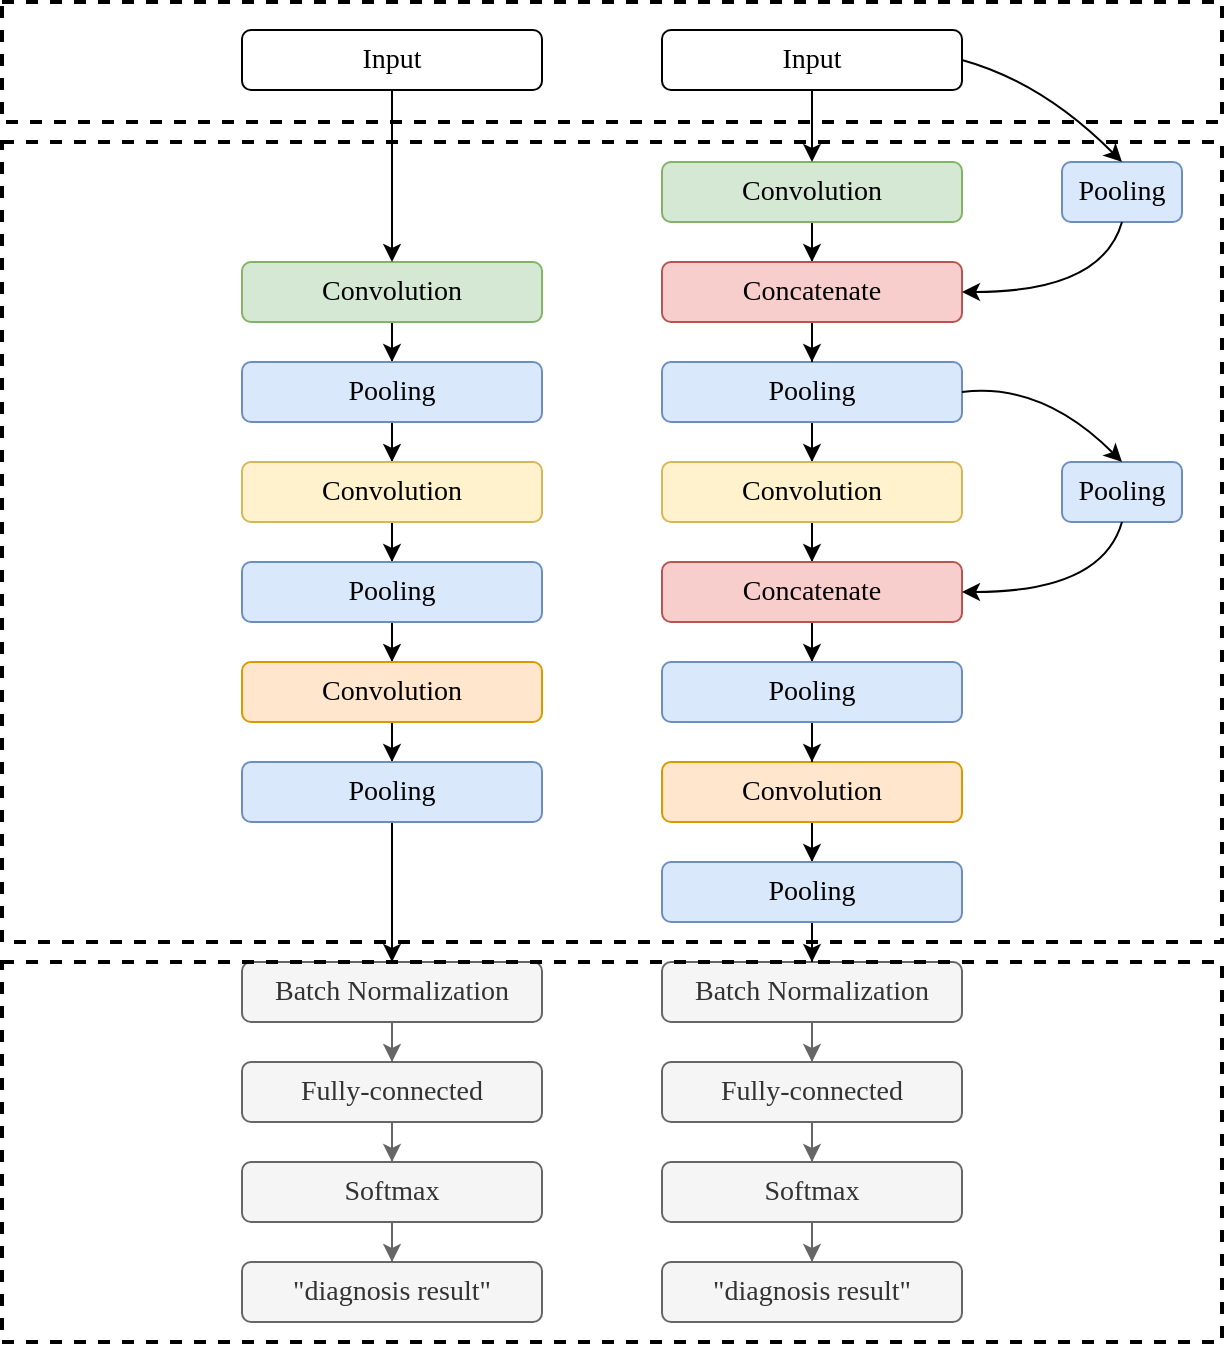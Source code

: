 <mxfile version="14.6.3" type="github">
  <diagram id="G1ueufbk49I8TSUFnGD2" name="Page-1">
    <mxGraphModel dx="1483" dy="703" grid="1" gridSize="10" guides="1" tooltips="1" connect="1" arrows="1" fold="1" page="1" pageScale="1" pageWidth="827" pageHeight="1169" math="0" shadow="0">
      <root>
        <mxCell id="0" />
        <mxCell id="1" parent="0" />
        <mxCell id="OHX--9mFXbIaixfxGd-B-17" value="" style="group;direction=east;rotation=90;" vertex="1" connectable="0" parent="1">
          <mxGeometry y="350" width="430" height="150" as="geometry" />
        </mxCell>
        <mxCell id="OHX--9mFXbIaixfxGd-B-27" style="edgeStyle=orthogonalEdgeStyle;rounded=0;orthogonalLoop=1;jettySize=auto;html=1;entryX=0.5;entryY=0;entryDx=0;entryDy=0;" edge="1" parent="OHX--9mFXbIaixfxGd-B-17" source="OHX--9mFXbIaixfxGd-B-3" target="OHX--9mFXbIaixfxGd-B-12">
          <mxGeometry relative="1" as="geometry" />
        </mxCell>
        <mxCell id="OHX--9mFXbIaixfxGd-B-3" value="&lt;p class=&quot;MsoNormal&quot;&gt;&lt;span style=&quot;font-family: &amp;#34;times new roman&amp;#34; ; font-size: 10.5pt&quot;&gt;Convolution&lt;/span&gt;&lt;/p&gt;" style="rounded=1;whiteSpace=wrap;html=1;rotation=0;direction=east;fillColor=#d5e8d4;strokeColor=#82b366;" vertex="1" parent="OHX--9mFXbIaixfxGd-B-17">
          <mxGeometry x="140" y="-190" width="150" height="30" as="geometry" />
        </mxCell>
        <mxCell id="OHX--9mFXbIaixfxGd-B-33" style="edgeStyle=orthogonalEdgeStyle;rounded=0;orthogonalLoop=1;jettySize=auto;html=1;entryX=0.5;entryY=0;entryDx=0;entryDy=0;fillColor=#f5f5f5;strokeColor=#666666;" edge="1" parent="OHX--9mFXbIaixfxGd-B-17" source="OHX--9mFXbIaixfxGd-B-8" target="OHX--9mFXbIaixfxGd-B-9">
          <mxGeometry relative="1" as="geometry" />
        </mxCell>
        <mxCell id="OHX--9mFXbIaixfxGd-B-8" value="&lt;p class=&quot;MsoNormal&quot;&gt;&lt;span style=&quot;font-family: &amp;#34;times new roman&amp;#34; ; font-size: 10.5pt&quot;&gt;B&lt;/span&gt;&lt;span style=&quot;font-family: &amp;#34;times new roman&amp;#34; ; font-size: 10.5pt&quot;&gt;atch&lt;/span&gt;&lt;span style=&quot;font-family: &amp;#34;times new roman&amp;#34; ; font-size: 10.5pt&quot;&gt;&amp;nbsp;N&lt;/span&gt;&lt;span style=&quot;font-family: &amp;#34;times new roman&amp;#34; ; font-size: 10.5pt&quot;&gt;ormalization&lt;/span&gt;&lt;/p&gt;" style="rounded=1;whiteSpace=wrap;html=1;rotation=0;direction=east;fillColor=#f5f5f5;strokeColor=#666666;fontColor=#333333;" vertex="1" parent="OHX--9mFXbIaixfxGd-B-17">
          <mxGeometry x="140" y="160" width="150" height="30" as="geometry" />
        </mxCell>
        <mxCell id="OHX--9mFXbIaixfxGd-B-34" style="edgeStyle=orthogonalEdgeStyle;rounded=0;orthogonalLoop=1;jettySize=auto;html=1;entryX=0.5;entryY=0;entryDx=0;entryDy=0;fillColor=#f5f5f5;strokeColor=#666666;" edge="1" parent="OHX--9mFXbIaixfxGd-B-17" source="OHX--9mFXbIaixfxGd-B-9" target="OHX--9mFXbIaixfxGd-B-11">
          <mxGeometry relative="1" as="geometry" />
        </mxCell>
        <mxCell id="OHX--9mFXbIaixfxGd-B-9" value="&lt;p class=&quot;MsoNormal&quot;&gt;&lt;span style=&quot;font-family: &amp;#34;times new roman&amp;#34; ; font-size: 10.5pt&quot;&gt;Fully-connected&lt;/span&gt;&lt;/p&gt;" style="rounded=1;whiteSpace=wrap;html=1;rotation=0;direction=east;fillColor=#f5f5f5;strokeColor=#666666;fontColor=#333333;" vertex="1" parent="OHX--9mFXbIaixfxGd-B-17">
          <mxGeometry x="140" y="210" width="150" height="30" as="geometry" />
        </mxCell>
        <mxCell id="OHX--9mFXbIaixfxGd-B-11" value="&lt;p class=&quot;MsoNormal&quot;&gt;&lt;font face=&quot;times new roman&quot;&gt;&lt;span style=&quot;font-size: 14px&quot;&gt;Softmax&lt;/span&gt;&lt;/font&gt;&lt;/p&gt;" style="rounded=1;whiteSpace=wrap;html=1;rotation=0;direction=east;fillColor=#f5f5f5;strokeColor=#666666;fontColor=#333333;" vertex="1" parent="OHX--9mFXbIaixfxGd-B-17">
          <mxGeometry x="140" y="260" width="150" height="30" as="geometry" />
        </mxCell>
        <mxCell id="OHX--9mFXbIaixfxGd-B-28" style="edgeStyle=orthogonalEdgeStyle;rounded=0;orthogonalLoop=1;jettySize=auto;html=1;" edge="1" parent="OHX--9mFXbIaixfxGd-B-17" source="OHX--9mFXbIaixfxGd-B-12" target="OHX--9mFXbIaixfxGd-B-13">
          <mxGeometry relative="1" as="geometry" />
        </mxCell>
        <mxCell id="OHX--9mFXbIaixfxGd-B-12" value="&lt;p class=&quot;MsoNormal&quot;&gt;&lt;span style=&quot;font-family: &amp;#34;times new roman&amp;#34; ; font-size: 10.5pt&quot;&gt;P&lt;/span&gt;&lt;span style=&quot;font-family: &amp;#34;times new roman&amp;#34; ; font-size: 10.5pt&quot;&gt;ool&lt;/span&gt;&lt;span style=&quot;font-family: &amp;#34;times new roman&amp;#34; ; font-size: 10.5pt&quot;&gt;ing&lt;/span&gt;&lt;/p&gt;" style="rounded=1;whiteSpace=wrap;html=1;rotation=0;direction=east;fillColor=#dae8fc;strokeColor=#6c8ebf;" vertex="1" parent="OHX--9mFXbIaixfxGd-B-17">
          <mxGeometry x="140" y="-140" width="150" height="30" as="geometry" />
        </mxCell>
        <mxCell id="OHX--9mFXbIaixfxGd-B-29" style="edgeStyle=orthogonalEdgeStyle;rounded=0;orthogonalLoop=1;jettySize=auto;html=1;entryX=0.5;entryY=0;entryDx=0;entryDy=0;" edge="1" parent="OHX--9mFXbIaixfxGd-B-17" source="OHX--9mFXbIaixfxGd-B-13" target="OHX--9mFXbIaixfxGd-B-14">
          <mxGeometry relative="1" as="geometry" />
        </mxCell>
        <mxCell id="OHX--9mFXbIaixfxGd-B-13" value="&lt;p class=&quot;MsoNormal&quot;&gt;&lt;span style=&quot;font-family: &amp;#34;times new roman&amp;#34; ; font-size: 10.5pt&quot;&gt;Convolution&lt;/span&gt;&lt;/p&gt;" style="rounded=1;whiteSpace=wrap;html=1;rotation=0;direction=east;fillColor=#fff2cc;strokeColor=#d6b656;" vertex="1" parent="OHX--9mFXbIaixfxGd-B-17">
          <mxGeometry x="140" y="-90" width="150" height="30" as="geometry" />
        </mxCell>
        <mxCell id="OHX--9mFXbIaixfxGd-B-30" style="edgeStyle=orthogonalEdgeStyle;rounded=0;orthogonalLoop=1;jettySize=auto;html=1;entryX=0.5;entryY=0;entryDx=0;entryDy=0;" edge="1" parent="OHX--9mFXbIaixfxGd-B-17" source="OHX--9mFXbIaixfxGd-B-14" target="OHX--9mFXbIaixfxGd-B-15">
          <mxGeometry relative="1" as="geometry" />
        </mxCell>
        <mxCell id="OHX--9mFXbIaixfxGd-B-14" value="&lt;p class=&quot;MsoNormal&quot;&gt;&lt;span style=&quot;font-family: &amp;#34;times new roman&amp;#34; ; font-size: 10.5pt&quot;&gt;P&lt;/span&gt;&lt;span style=&quot;font-family: &amp;#34;times new roman&amp;#34; ; font-size: 10.5pt&quot;&gt;ool&lt;/span&gt;&lt;span style=&quot;font-family: &amp;#34;times new roman&amp;#34; ; font-size: 10.5pt&quot;&gt;ing&lt;/span&gt;&lt;/p&gt;" style="rounded=1;whiteSpace=wrap;html=1;rotation=0;direction=east;fillColor=#dae8fc;strokeColor=#6c8ebf;" vertex="1" parent="OHX--9mFXbIaixfxGd-B-17">
          <mxGeometry x="140" y="-40" width="150" height="30" as="geometry" />
        </mxCell>
        <mxCell id="OHX--9mFXbIaixfxGd-B-31" style="edgeStyle=orthogonalEdgeStyle;rounded=0;orthogonalLoop=1;jettySize=auto;html=1;" edge="1" parent="OHX--9mFXbIaixfxGd-B-17" source="OHX--9mFXbIaixfxGd-B-15" target="OHX--9mFXbIaixfxGd-B-16">
          <mxGeometry relative="1" as="geometry" />
        </mxCell>
        <mxCell id="OHX--9mFXbIaixfxGd-B-15" value="&lt;p class=&quot;MsoNormal&quot;&gt;&lt;span style=&quot;font-family: &amp;#34;times new roman&amp;#34; ; font-size: 10.5pt&quot;&gt;Convolution&lt;/span&gt;&lt;/p&gt;" style="rounded=1;whiteSpace=wrap;html=1;rotation=0;direction=east;fillColor=#ffe6cc;strokeColor=#d79b00;" vertex="1" parent="OHX--9mFXbIaixfxGd-B-17">
          <mxGeometry x="140" y="10" width="150" height="30" as="geometry" />
        </mxCell>
        <mxCell id="OHX--9mFXbIaixfxGd-B-32" style="edgeStyle=orthogonalEdgeStyle;rounded=0;orthogonalLoop=1;jettySize=auto;html=1;entryX=0.5;entryY=0;entryDx=0;entryDy=0;" edge="1" parent="OHX--9mFXbIaixfxGd-B-17" source="OHX--9mFXbIaixfxGd-B-16" target="OHX--9mFXbIaixfxGd-B-8">
          <mxGeometry relative="1" as="geometry" />
        </mxCell>
        <mxCell id="OHX--9mFXbIaixfxGd-B-16" value="&lt;p class=&quot;MsoNormal&quot;&gt;&lt;span style=&quot;font-family: &amp;#34;times new roman&amp;#34; ; font-size: 10.5pt&quot;&gt;P&lt;/span&gt;&lt;span style=&quot;font-family: &amp;#34;times new roman&amp;#34; ; font-size: 10.5pt&quot;&gt;ool&lt;/span&gt;&lt;span style=&quot;font-family: &amp;#34;times new roman&amp;#34; ; font-size: 10.5pt&quot;&gt;ing&lt;/span&gt;&lt;/p&gt;" style="rounded=1;whiteSpace=wrap;html=1;rotation=0;direction=east;fillColor=#dae8fc;strokeColor=#6c8ebf;" vertex="1" parent="OHX--9mFXbIaixfxGd-B-17">
          <mxGeometry x="140" y="60" width="150" height="30" as="geometry" />
        </mxCell>
        <mxCell id="OHX--9mFXbIaixfxGd-B-26" style="edgeStyle=orthogonalEdgeStyle;rounded=0;orthogonalLoop=1;jettySize=auto;html=1;entryX=0.5;entryY=0;entryDx=0;entryDy=0;" edge="1" parent="1" source="OHX--9mFXbIaixfxGd-B-25" target="OHX--9mFXbIaixfxGd-B-3">
          <mxGeometry relative="1" as="geometry" />
        </mxCell>
        <mxCell id="OHX--9mFXbIaixfxGd-B-25" value="&lt;p class=&quot;MsoNormal&quot;&gt;&lt;span style=&quot;font-family: &amp;#34;times new roman&amp;#34; ; font-size: 10.5pt&quot;&gt;Input&lt;/span&gt;&lt;/p&gt;" style="rounded=1;whiteSpace=wrap;html=1;rotation=0;direction=east;" vertex="1" parent="1">
          <mxGeometry x="140" y="44" width="150" height="30" as="geometry" />
        </mxCell>
        <mxCell id="OHX--9mFXbIaixfxGd-B-35" value="&lt;p class=&quot;MsoNormal&quot;&gt;&lt;font face=&quot;times new roman&quot;&gt;&lt;span style=&quot;font-size: 14px&quot;&gt;&quot;diagnosis result&quot;&lt;/span&gt;&lt;/font&gt;&lt;/p&gt;" style="rounded=1;whiteSpace=wrap;html=1;rotation=0;direction=east;fillColor=#f5f5f5;strokeColor=#666666;fontColor=#333333;" vertex="1" parent="1">
          <mxGeometry x="140" y="660" width="150" height="30" as="geometry" />
        </mxCell>
        <mxCell id="OHX--9mFXbIaixfxGd-B-36" style="edgeStyle=orthogonalEdgeStyle;rounded=0;orthogonalLoop=1;jettySize=auto;html=1;fillColor=#f5f5f5;strokeColor=#666666;" edge="1" parent="1" source="OHX--9mFXbIaixfxGd-B-11" target="OHX--9mFXbIaixfxGd-B-35">
          <mxGeometry relative="1" as="geometry" />
        </mxCell>
        <mxCell id="OHX--9mFXbIaixfxGd-B-37" value="" style="group;direction=east;rotation=90;" vertex="1" connectable="0" parent="1">
          <mxGeometry x="210" y="250" width="430" height="150" as="geometry" />
        </mxCell>
        <mxCell id="OHX--9mFXbIaixfxGd-B-66" style="edgeStyle=orthogonalEdgeStyle;rounded=0;orthogonalLoop=1;jettySize=auto;html=1;" edge="1" parent="OHX--9mFXbIaixfxGd-B-37" source="OHX--9mFXbIaixfxGd-B-39" target="OHX--9mFXbIaixfxGd-B-65">
          <mxGeometry relative="1" as="geometry" />
        </mxCell>
        <mxCell id="OHX--9mFXbIaixfxGd-B-39" value="&lt;p class=&quot;MsoNormal&quot;&gt;&lt;span style=&quot;font-family: &amp;#34;times new roman&amp;#34; ; font-size: 10.5pt&quot;&gt;Convolution&lt;/span&gt;&lt;/p&gt;" style="rounded=1;whiteSpace=wrap;html=1;rotation=0;direction=east;fillColor=#d5e8d4;strokeColor=#82b366;" vertex="1" parent="OHX--9mFXbIaixfxGd-B-37">
          <mxGeometry x="140" y="-140" width="150" height="30" as="geometry" />
        </mxCell>
        <mxCell id="OHX--9mFXbIaixfxGd-B-40" style="edgeStyle=orthogonalEdgeStyle;rounded=0;orthogonalLoop=1;jettySize=auto;html=1;entryX=0.5;entryY=0;entryDx=0;entryDy=0;fillColor=#f5f5f5;strokeColor=#666666;" edge="1" parent="OHX--9mFXbIaixfxGd-B-37" source="OHX--9mFXbIaixfxGd-B-41" target="OHX--9mFXbIaixfxGd-B-43">
          <mxGeometry relative="1" as="geometry" />
        </mxCell>
        <mxCell id="OHX--9mFXbIaixfxGd-B-41" value="&lt;p class=&quot;MsoNormal&quot;&gt;&lt;span style=&quot;font-family: &amp;#34;times new roman&amp;#34; ; font-size: 10.5pt&quot;&gt;B&lt;/span&gt;&lt;span style=&quot;font-family: &amp;#34;times new roman&amp;#34; ; font-size: 10.5pt&quot;&gt;atch&lt;/span&gt;&lt;span style=&quot;font-family: &amp;#34;times new roman&amp;#34; ; font-size: 10.5pt&quot;&gt;&amp;nbsp;N&lt;/span&gt;&lt;span style=&quot;font-family: &amp;#34;times new roman&amp;#34; ; font-size: 10.5pt&quot;&gt;ormalization&lt;/span&gt;&lt;/p&gt;" style="rounded=1;whiteSpace=wrap;html=1;rotation=0;direction=east;fillColor=#f5f5f5;strokeColor=#666666;fontColor=#333333;" vertex="1" parent="OHX--9mFXbIaixfxGd-B-37">
          <mxGeometry x="140" y="260" width="150" height="30" as="geometry" />
        </mxCell>
        <mxCell id="OHX--9mFXbIaixfxGd-B-42" style="edgeStyle=orthogonalEdgeStyle;rounded=0;orthogonalLoop=1;jettySize=auto;html=1;entryX=0.5;entryY=0;entryDx=0;entryDy=0;fillColor=#f5f5f5;strokeColor=#666666;" edge="1" parent="OHX--9mFXbIaixfxGd-B-37" source="OHX--9mFXbIaixfxGd-B-43" target="OHX--9mFXbIaixfxGd-B-44">
          <mxGeometry relative="1" as="geometry" />
        </mxCell>
        <mxCell id="OHX--9mFXbIaixfxGd-B-43" value="&lt;p class=&quot;MsoNormal&quot;&gt;&lt;span style=&quot;font-family: &amp;#34;times new roman&amp;#34; ; font-size: 10.5pt&quot;&gt;Fully-connected&lt;/span&gt;&lt;/p&gt;" style="rounded=1;whiteSpace=wrap;html=1;rotation=0;direction=east;fillColor=#f5f5f5;strokeColor=#666666;fontColor=#333333;" vertex="1" parent="OHX--9mFXbIaixfxGd-B-37">
          <mxGeometry x="140" y="310" width="150" height="30" as="geometry" />
        </mxCell>
        <mxCell id="OHX--9mFXbIaixfxGd-B-44" value="&lt;p class=&quot;MsoNormal&quot;&gt;&lt;font face=&quot;times new roman&quot;&gt;&lt;span style=&quot;font-size: 14px&quot;&gt;Softmax&lt;/span&gt;&lt;/font&gt;&lt;/p&gt;" style="rounded=1;whiteSpace=wrap;html=1;rotation=0;direction=east;fillColor=#f5f5f5;strokeColor=#666666;fontColor=#333333;" vertex="1" parent="OHX--9mFXbIaixfxGd-B-37">
          <mxGeometry x="140" y="360" width="150" height="30" as="geometry" />
        </mxCell>
        <mxCell id="OHX--9mFXbIaixfxGd-B-45" style="edgeStyle=orthogonalEdgeStyle;rounded=0;orthogonalLoop=1;jettySize=auto;html=1;" edge="1" parent="OHX--9mFXbIaixfxGd-B-37" source="OHX--9mFXbIaixfxGd-B-46" target="OHX--9mFXbIaixfxGd-B-48">
          <mxGeometry relative="1" as="geometry" />
        </mxCell>
        <mxCell id="OHX--9mFXbIaixfxGd-B-46" value="&lt;p class=&quot;MsoNormal&quot;&gt;&lt;span style=&quot;font-family: &amp;#34;times new roman&amp;#34; ; font-size: 10.5pt&quot;&gt;P&lt;/span&gt;&lt;span style=&quot;font-family: &amp;#34;times new roman&amp;#34; ; font-size: 10.5pt&quot;&gt;ool&lt;/span&gt;&lt;span style=&quot;font-family: &amp;#34;times new roman&amp;#34; ; font-size: 10.5pt&quot;&gt;ing&lt;/span&gt;&lt;/p&gt;" style="rounded=1;whiteSpace=wrap;html=1;rotation=0;direction=east;fillColor=#dae8fc;strokeColor=#6c8ebf;" vertex="1" parent="OHX--9mFXbIaixfxGd-B-37">
          <mxGeometry x="140" y="-40" width="150" height="30" as="geometry" />
        </mxCell>
        <mxCell id="OHX--9mFXbIaixfxGd-B-76" style="edgeStyle=orthogonalEdgeStyle;rounded=0;orthogonalLoop=1;jettySize=auto;html=1;" edge="1" parent="OHX--9mFXbIaixfxGd-B-37" source="OHX--9mFXbIaixfxGd-B-48" target="OHX--9mFXbIaixfxGd-B-50">
          <mxGeometry relative="1" as="geometry" />
        </mxCell>
        <mxCell id="OHX--9mFXbIaixfxGd-B-48" value="&lt;p class=&quot;MsoNormal&quot;&gt;&lt;span style=&quot;font-family: &amp;#34;times new roman&amp;#34; ; font-size: 10.5pt&quot;&gt;Convolution&lt;/span&gt;&lt;/p&gt;" style="rounded=1;whiteSpace=wrap;html=1;rotation=0;direction=east;fillColor=#fff2cc;strokeColor=#d6b656;" vertex="1" parent="OHX--9mFXbIaixfxGd-B-37">
          <mxGeometry x="140" y="10" width="150" height="30" as="geometry" />
        </mxCell>
        <mxCell id="OHX--9mFXbIaixfxGd-B-77" style="edgeStyle=orthogonalEdgeStyle;rounded=0;orthogonalLoop=1;jettySize=auto;html=1;entryX=0.5;entryY=0;entryDx=0;entryDy=0;" edge="1" parent="OHX--9mFXbIaixfxGd-B-37" source="OHX--9mFXbIaixfxGd-B-50" target="OHX--9mFXbIaixfxGd-B-69">
          <mxGeometry relative="1" as="geometry" />
        </mxCell>
        <mxCell id="OHX--9mFXbIaixfxGd-B-50" value="&lt;p class=&quot;MsoNormal&quot;&gt;&lt;span style=&quot;font-family: &amp;#34;times new roman&amp;#34; ; font-size: 14px&quot;&gt;Concatenate&lt;/span&gt;&lt;br&gt;&lt;/p&gt;" style="rounded=1;whiteSpace=wrap;html=1;rotation=0;direction=east;fillColor=#f8cecc;strokeColor=#b85450;" vertex="1" parent="OHX--9mFXbIaixfxGd-B-37">
          <mxGeometry x="140" y="60" width="150" height="30" as="geometry" />
        </mxCell>
        <mxCell id="OHX--9mFXbIaixfxGd-B-51" style="edgeStyle=orthogonalEdgeStyle;rounded=0;orthogonalLoop=1;jettySize=auto;html=1;" edge="1" parent="OHX--9mFXbIaixfxGd-B-37" source="OHX--9mFXbIaixfxGd-B-52" target="OHX--9mFXbIaixfxGd-B-54">
          <mxGeometry relative="1" as="geometry" />
        </mxCell>
        <mxCell id="OHX--9mFXbIaixfxGd-B-52" value="&lt;p class=&quot;MsoNormal&quot;&gt;&lt;span style=&quot;font-family: &amp;#34;times new roman&amp;#34; ; font-size: 10.5pt&quot;&gt;Convolution&lt;/span&gt;&lt;/p&gt;" style="rounded=1;whiteSpace=wrap;html=1;rotation=0;direction=east;fillColor=#ffe6cc;strokeColor=#d79b00;" vertex="1" parent="OHX--9mFXbIaixfxGd-B-37">
          <mxGeometry x="140" y="160" width="150" height="30" as="geometry" />
        </mxCell>
        <mxCell id="OHX--9mFXbIaixfxGd-B-53" style="edgeStyle=orthogonalEdgeStyle;rounded=0;orthogonalLoop=1;jettySize=auto;html=1;entryX=0.5;entryY=0;entryDx=0;entryDy=0;" edge="1" parent="OHX--9mFXbIaixfxGd-B-37" source="OHX--9mFXbIaixfxGd-B-54" target="OHX--9mFXbIaixfxGd-B-41">
          <mxGeometry relative="1" as="geometry" />
        </mxCell>
        <mxCell id="OHX--9mFXbIaixfxGd-B-54" value="&lt;p class=&quot;MsoNormal&quot;&gt;&lt;span style=&quot;font-family: &amp;#34;times new roman&amp;#34; ; font-size: 10.5pt&quot;&gt;P&lt;/span&gt;&lt;span style=&quot;font-family: &amp;#34;times new roman&amp;#34; ; font-size: 10.5pt&quot;&gt;ool&lt;/span&gt;&lt;span style=&quot;font-family: &amp;#34;times new roman&amp;#34; ; font-size: 10.5pt&quot;&gt;ing&lt;/span&gt;&lt;/p&gt;" style="rounded=1;whiteSpace=wrap;html=1;rotation=0;direction=east;fillColor=#dae8fc;strokeColor=#6c8ebf;" vertex="1" parent="OHX--9mFXbIaixfxGd-B-37">
          <mxGeometry x="140" y="210" width="150" height="30" as="geometry" />
        </mxCell>
        <mxCell id="OHX--9mFXbIaixfxGd-B-68" style="edgeStyle=orthogonalEdgeStyle;rounded=0;orthogonalLoop=1;jettySize=auto;html=1;entryX=0.5;entryY=0;entryDx=0;entryDy=0;" edge="1" parent="OHX--9mFXbIaixfxGd-B-37" source="OHX--9mFXbIaixfxGd-B-65" target="OHX--9mFXbIaixfxGd-B-46">
          <mxGeometry relative="1" as="geometry" />
        </mxCell>
        <mxCell id="OHX--9mFXbIaixfxGd-B-65" value="&lt;p class=&quot;MsoNormal&quot;&gt;&lt;span style=&quot;font-family: &amp;#34;times new roman&amp;#34; ; font-size: 10.5pt&quot;&gt;Concatenate&lt;/span&gt;&lt;/p&gt;" style="rounded=1;whiteSpace=wrap;html=1;rotation=0;direction=east;fillColor=#f8cecc;strokeColor=#b85450;" vertex="1" parent="OHX--9mFXbIaixfxGd-B-37">
          <mxGeometry x="140" y="-90" width="150" height="30" as="geometry" />
        </mxCell>
        <mxCell id="OHX--9mFXbIaixfxGd-B-78" style="edgeStyle=orthogonalEdgeStyle;rounded=0;orthogonalLoop=1;jettySize=auto;html=1;entryX=0.5;entryY=0;entryDx=0;entryDy=0;" edge="1" parent="OHX--9mFXbIaixfxGd-B-37" source="OHX--9mFXbIaixfxGd-B-69" target="OHX--9mFXbIaixfxGd-B-52">
          <mxGeometry relative="1" as="geometry" />
        </mxCell>
        <mxCell id="OHX--9mFXbIaixfxGd-B-69" value="&lt;p class=&quot;MsoNormal&quot;&gt;&lt;span style=&quot;font-family: &amp;#34;times new roman&amp;#34; ; font-size: 10.5pt&quot;&gt;P&lt;/span&gt;&lt;span style=&quot;font-family: &amp;#34;times new roman&amp;#34; ; font-size: 10.5pt&quot;&gt;ool&lt;/span&gt;&lt;span style=&quot;font-family: &amp;#34;times new roman&amp;#34; ; font-size: 10.5pt&quot;&gt;ing&lt;/span&gt;&lt;/p&gt;" style="rounded=1;whiteSpace=wrap;html=1;rotation=0;direction=east;fillColor=#dae8fc;strokeColor=#6c8ebf;" vertex="1" parent="OHX--9mFXbIaixfxGd-B-37">
          <mxGeometry x="140" y="110" width="150" height="30" as="geometry" />
        </mxCell>
        <mxCell id="OHX--9mFXbIaixfxGd-B-55" style="edgeStyle=orthogonalEdgeStyle;rounded=0;orthogonalLoop=1;jettySize=auto;html=1;entryX=0.5;entryY=0;entryDx=0;entryDy=0;" edge="1" parent="1" source="OHX--9mFXbIaixfxGd-B-56" target="OHX--9mFXbIaixfxGd-B-39">
          <mxGeometry relative="1" as="geometry" />
        </mxCell>
        <mxCell id="OHX--9mFXbIaixfxGd-B-56" value="&lt;p class=&quot;MsoNormal&quot;&gt;&lt;span style=&quot;font-family: &amp;#34;times new roman&amp;#34; ; font-size: 10.5pt&quot;&gt;Input&lt;/span&gt;&lt;/p&gt;" style="rounded=1;whiteSpace=wrap;html=1;rotation=0;direction=east;" vertex="1" parent="1">
          <mxGeometry x="350" y="44" width="150" height="30" as="geometry" />
        </mxCell>
        <mxCell id="OHX--9mFXbIaixfxGd-B-57" value="&lt;p class=&quot;MsoNormal&quot;&gt;&lt;font face=&quot;times new roman&quot;&gt;&lt;span style=&quot;font-size: 14px&quot;&gt;&quot;diagnosis result&quot;&lt;/span&gt;&lt;/font&gt;&lt;/p&gt;" style="rounded=1;whiteSpace=wrap;html=1;rotation=0;direction=east;fillColor=#f5f5f5;strokeColor=#666666;fontColor=#333333;" vertex="1" parent="1">
          <mxGeometry x="350" y="660" width="150" height="30" as="geometry" />
        </mxCell>
        <mxCell id="OHX--9mFXbIaixfxGd-B-58" style="edgeStyle=orthogonalEdgeStyle;rounded=0;orthogonalLoop=1;jettySize=auto;html=1;fillColor=#f5f5f5;strokeColor=#666666;" edge="1" parent="1" source="OHX--9mFXbIaixfxGd-B-44" target="OHX--9mFXbIaixfxGd-B-57">
          <mxGeometry relative="1" as="geometry" />
        </mxCell>
        <mxCell id="OHX--9mFXbIaixfxGd-B-61" value="&lt;p class=&quot;MsoNormal&quot;&gt;&lt;span style=&quot;font-family: &amp;#34;times new roman&amp;#34; ; font-size: 10.5pt&quot;&gt;P&lt;/span&gt;&lt;span style=&quot;font-family: &amp;#34;times new roman&amp;#34; ; font-size: 10.5pt&quot;&gt;ool&lt;/span&gt;&lt;span style=&quot;font-family: &amp;#34;times new roman&amp;#34; ; font-size: 10.5pt&quot;&gt;ing&lt;/span&gt;&lt;/p&gt;" style="rounded=1;whiteSpace=wrap;html=1;rotation=0;direction=east;fillColor=#dae8fc;strokeColor=#6c8ebf;" vertex="1" parent="1">
          <mxGeometry x="550" y="110" width="60" height="30" as="geometry" />
        </mxCell>
        <mxCell id="OHX--9mFXbIaixfxGd-B-62" value="" style="curved=1;endArrow=classic;html=1;exitX=1;exitY=0.5;exitDx=0;exitDy=0;entryX=0.5;entryY=0;entryDx=0;entryDy=0;" edge="1" parent="1" source="OHX--9mFXbIaixfxGd-B-56" target="OHX--9mFXbIaixfxGd-B-61">
          <mxGeometry width="50" height="50" relative="1" as="geometry">
            <mxPoint x="380" y="270" as="sourcePoint" />
            <mxPoint x="580" y="90" as="targetPoint" />
            <Array as="points">
              <mxPoint x="540" y="70" />
            </Array>
          </mxGeometry>
        </mxCell>
        <mxCell id="OHX--9mFXbIaixfxGd-B-64" value="" style="curved=1;endArrow=classic;html=1;entryX=1;entryY=0.5;entryDx=0;entryDy=0;exitX=0.5;exitY=1;exitDx=0;exitDy=0;" edge="1" parent="1" source="OHX--9mFXbIaixfxGd-B-61" target="OHX--9mFXbIaixfxGd-B-65">
          <mxGeometry width="50" height="50" relative="1" as="geometry">
            <mxPoint x="530" y="210" as="sourcePoint" />
            <mxPoint x="580" y="160" as="targetPoint" />
            <Array as="points">
              <mxPoint x="570" y="175" />
            </Array>
          </mxGeometry>
        </mxCell>
        <mxCell id="OHX--9mFXbIaixfxGd-B-71" value="&lt;p class=&quot;MsoNormal&quot;&gt;&lt;span style=&quot;font-family: &amp;#34;times new roman&amp;#34; ; font-size: 10.5pt&quot;&gt;P&lt;/span&gt;&lt;span style=&quot;font-family: &amp;#34;times new roman&amp;#34; ; font-size: 10.5pt&quot;&gt;ool&lt;/span&gt;&lt;span style=&quot;font-family: &amp;#34;times new roman&amp;#34; ; font-size: 10.5pt&quot;&gt;ing&lt;/span&gt;&lt;/p&gt;" style="rounded=1;whiteSpace=wrap;html=1;rotation=0;direction=east;fillColor=#dae8fc;strokeColor=#6c8ebf;" vertex="1" parent="1">
          <mxGeometry x="550" y="260" width="60" height="30" as="geometry" />
        </mxCell>
        <mxCell id="OHX--9mFXbIaixfxGd-B-72" value="" style="curved=1;endArrow=classic;html=1;exitX=1;exitY=0.5;exitDx=0;exitDy=0;entryX=0.5;entryY=0;entryDx=0;entryDy=0;" edge="1" parent="1" target="OHX--9mFXbIaixfxGd-B-71">
          <mxGeometry width="50" height="50" relative="1" as="geometry">
            <mxPoint x="500" y="225" as="sourcePoint" />
            <mxPoint x="580" y="240" as="targetPoint" />
            <Array as="points">
              <mxPoint x="540" y="220" />
            </Array>
          </mxGeometry>
        </mxCell>
        <mxCell id="OHX--9mFXbIaixfxGd-B-73" value="" style="curved=1;endArrow=classic;html=1;entryX=1;entryY=0.5;entryDx=0;entryDy=0;exitX=0.5;exitY=1;exitDx=0;exitDy=0;" edge="1" parent="1" source="OHX--9mFXbIaixfxGd-B-71">
          <mxGeometry width="50" height="50" relative="1" as="geometry">
            <mxPoint x="530" y="360" as="sourcePoint" />
            <mxPoint x="500" y="325" as="targetPoint" />
            <Array as="points">
              <mxPoint x="570" y="325" />
            </Array>
          </mxGeometry>
        </mxCell>
        <mxCell id="OHX--9mFXbIaixfxGd-B-79" value="" style="rounded=0;whiteSpace=wrap;html=1;fillColor=none;dashed=1;strokeWidth=2;" vertex="1" parent="1">
          <mxGeometry x="20" y="100" width="610" height="400" as="geometry" />
        </mxCell>
        <mxCell id="OHX--9mFXbIaixfxGd-B-80" value="" style="rounded=0;whiteSpace=wrap;html=1;fillColor=none;dashed=1;strokeWidth=2;" vertex="1" parent="1">
          <mxGeometry x="20" y="510" width="610" height="190" as="geometry" />
        </mxCell>
        <mxCell id="OHX--9mFXbIaixfxGd-B-81" value="" style="rounded=0;whiteSpace=wrap;html=1;fillColor=none;dashed=1;strokeWidth=2;" vertex="1" parent="1">
          <mxGeometry x="20" y="30" width="610" height="60" as="geometry" />
        </mxCell>
      </root>
    </mxGraphModel>
  </diagram>
</mxfile>
